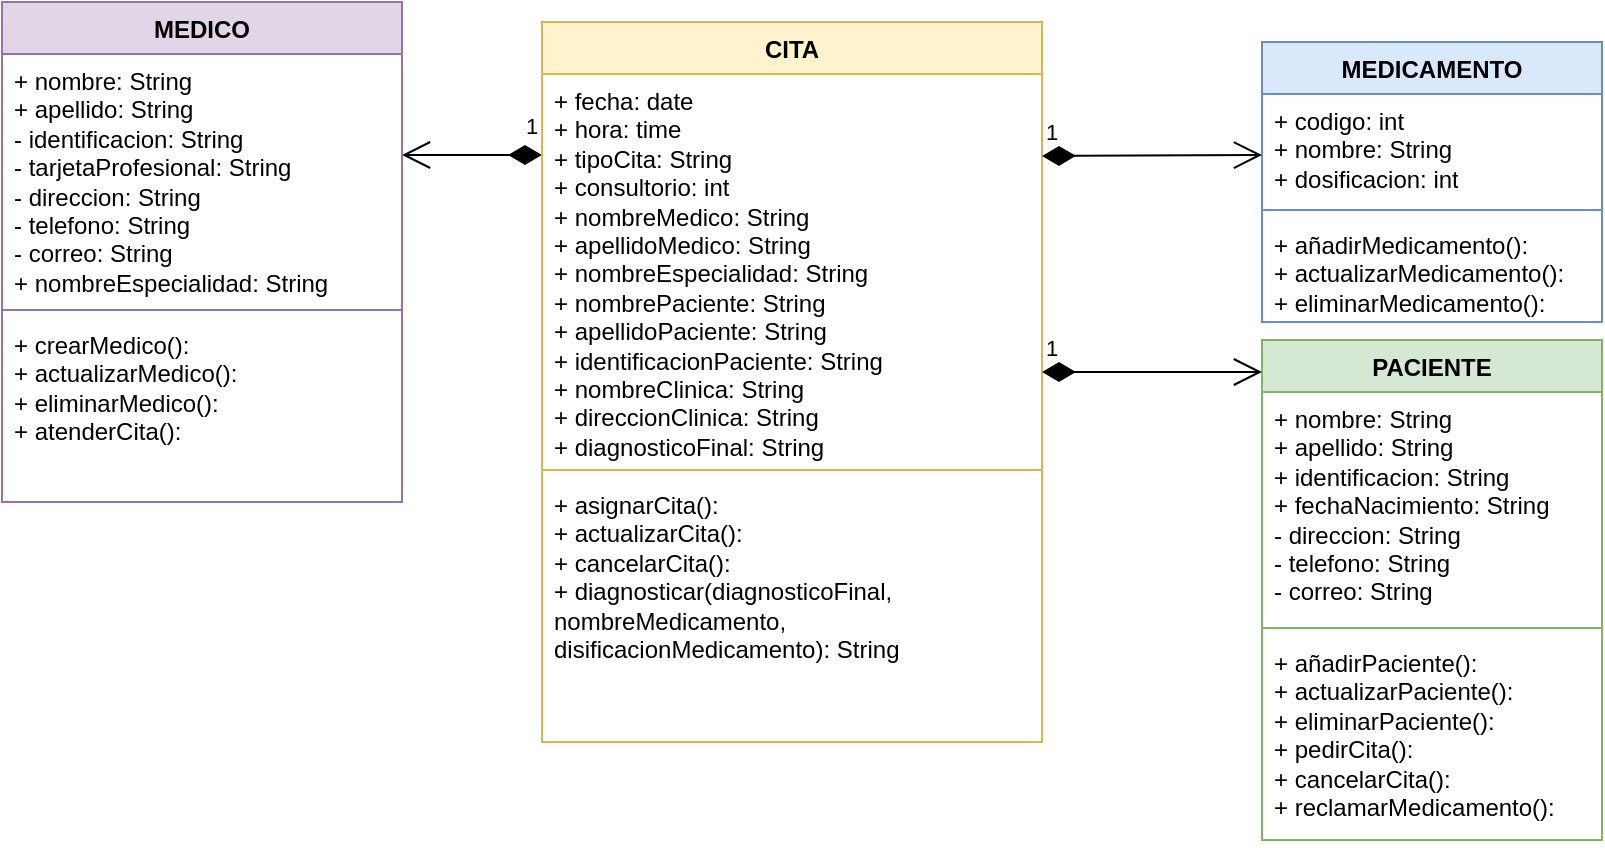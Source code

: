 <mxfile version="21.1.0" type="device">
  <diagram name="Page-1" id="rUM1KzGcoIrKLU92fKgH">
    <mxGraphModel dx="779" dy="469" grid="1" gridSize="10" guides="1" tooltips="1" connect="1" arrows="1" fold="1" page="1" pageScale="1" pageWidth="850" pageHeight="1100" math="0" shadow="0">
      <root>
        <mxCell id="0" />
        <mxCell id="1" parent="0" />
        <mxCell id="ovxph0Hd6WjCHWHg-F0J-5" value="1" style="endArrow=open;html=1;endSize=12;startArrow=diamondThin;startSize=14;startFill=1;edgeStyle=orthogonalEdgeStyle;align=left;verticalAlign=bottom;rounded=0;" parent="1" edge="1">
          <mxGeometry x="-0.714" y="-6" relative="1" as="geometry">
            <mxPoint x="310" y="106.5" as="sourcePoint" />
            <mxPoint x="240" y="106.5" as="targetPoint" />
            <Array as="points">
              <mxPoint x="300" y="107" />
              <mxPoint x="300" y="107" />
            </Array>
            <mxPoint as="offset" />
          </mxGeometry>
        </mxCell>
        <mxCell id="rFPUo0DRlHLkIwz0f6Dp-1" value="MEDICO" style="swimlane;fontStyle=1;align=center;verticalAlign=top;childLayout=stackLayout;horizontal=1;startSize=26;horizontalStack=0;resizeParent=1;resizeParentMax=0;resizeLast=0;collapsible=1;marginBottom=0;whiteSpace=wrap;html=1;fillColor=#e1d5e7;strokeColor=#9673a6;" parent="1" vertex="1">
          <mxGeometry x="40" y="30" width="200" height="250" as="geometry" />
        </mxCell>
        <mxCell id="rFPUo0DRlHLkIwz0f6Dp-2" value="+ nombre: String&lt;br&gt;+ apellido: String&lt;br&gt;- identificacion: String&lt;br&gt;- tarjetaProfesional: String&lt;br&gt;- direccion: String&lt;br&gt;- telefono: String&lt;br&gt;- correo: String&lt;br&gt;+ nombreEspecialidad: String" style="text;strokeColor=none;fillColor=none;align=left;verticalAlign=top;spacingLeft=4;spacingRight=4;overflow=hidden;rotatable=0;points=[[0,0.5],[1,0.5]];portConstraint=eastwest;whiteSpace=wrap;html=1;" parent="rFPUo0DRlHLkIwz0f6Dp-1" vertex="1">
          <mxGeometry y="26" width="200" height="124" as="geometry" />
        </mxCell>
        <mxCell id="rFPUo0DRlHLkIwz0f6Dp-3" value="" style="line;strokeWidth=1;fillColor=none;align=left;verticalAlign=middle;spacingTop=-1;spacingLeft=3;spacingRight=3;rotatable=0;labelPosition=right;points=[];portConstraint=eastwest;strokeColor=inherit;" parent="rFPUo0DRlHLkIwz0f6Dp-1" vertex="1">
          <mxGeometry y="150" width="200" height="8" as="geometry" />
        </mxCell>
        <mxCell id="rFPUo0DRlHLkIwz0f6Dp-4" value="+ crearMedico():&lt;br&gt;+ actualizarMedico():&lt;br&gt;+ eliminarMedico():&lt;br&gt;+ atenderCita():" style="text;strokeColor=none;fillColor=none;align=left;verticalAlign=top;spacingLeft=4;spacingRight=4;overflow=hidden;rotatable=0;points=[[0,0.5],[1,0.5]];portConstraint=eastwest;whiteSpace=wrap;html=1;" parent="rFPUo0DRlHLkIwz0f6Dp-1" vertex="1">
          <mxGeometry y="158" width="200" height="92" as="geometry" />
        </mxCell>
        <mxCell id="rFPUo0DRlHLkIwz0f6Dp-5" value="CITA" style="swimlane;fontStyle=1;align=center;verticalAlign=top;childLayout=stackLayout;horizontal=1;startSize=26;horizontalStack=0;resizeParent=1;resizeParentMax=0;resizeLast=0;collapsible=1;marginBottom=0;whiteSpace=wrap;html=1;fillColor=#fff2cc;strokeColor=#d6b656;" parent="1" vertex="1">
          <mxGeometry x="310" y="40" width="250" height="360" as="geometry" />
        </mxCell>
        <mxCell id="rFPUo0DRlHLkIwz0f6Dp-6" value="+ fecha: date&lt;br&gt;+ hora: time&lt;br&gt;+ tipoCita: String&lt;br&gt;+ consultorio: int&lt;br&gt;+ nombreMedico: String&lt;br&gt;+ apellidoMedico: String&lt;br&gt;+ nombreEspecialidad: String&lt;br&gt;+ nombrePaciente: String&lt;br&gt;+ apellidoPaciente: String&lt;br&gt;+ identificacionPaciente: String&lt;br&gt;+ nombreClinica: String&lt;br&gt;+ direccionClinica: String&lt;br&gt;+ diagnosticoFinal: String" style="text;strokeColor=none;fillColor=none;align=left;verticalAlign=top;spacingLeft=4;spacingRight=4;overflow=hidden;rotatable=0;points=[[0,0.5],[1,0.5]];portConstraint=eastwest;whiteSpace=wrap;html=1;" parent="rFPUo0DRlHLkIwz0f6Dp-5" vertex="1">
          <mxGeometry y="26" width="250" height="194" as="geometry" />
        </mxCell>
        <mxCell id="rFPUo0DRlHLkIwz0f6Dp-7" value="" style="line;strokeWidth=1;fillColor=none;align=left;verticalAlign=middle;spacingTop=-1;spacingLeft=3;spacingRight=3;rotatable=0;labelPosition=right;points=[];portConstraint=eastwest;strokeColor=inherit;" parent="rFPUo0DRlHLkIwz0f6Dp-5" vertex="1">
          <mxGeometry y="220" width="250" height="8" as="geometry" />
        </mxCell>
        <mxCell id="rFPUo0DRlHLkIwz0f6Dp-8" value="+ asignarCita():&lt;br&gt;+ actualizarCita():&lt;br&gt;+ cancelarCita():&lt;br&gt;+ diagnosticar(diagnosticoFinal,&lt;br&gt;nombreMedicamento,&lt;br&gt;disificacionMedicamento): String" style="text;strokeColor=none;fillColor=none;align=left;verticalAlign=top;spacingLeft=4;spacingRight=4;overflow=hidden;rotatable=0;points=[[0,0.5],[1,0.5]];portConstraint=eastwest;whiteSpace=wrap;html=1;" parent="rFPUo0DRlHLkIwz0f6Dp-5" vertex="1">
          <mxGeometry y="228" width="250" height="132" as="geometry" />
        </mxCell>
        <mxCell id="rFPUo0DRlHLkIwz0f6Dp-9" value="PACIENTE" style="swimlane;fontStyle=1;align=center;verticalAlign=top;childLayout=stackLayout;horizontal=1;startSize=26;horizontalStack=0;resizeParent=1;resizeParentMax=0;resizeLast=0;collapsible=1;marginBottom=0;whiteSpace=wrap;html=1;fillColor=#d5e8d4;strokeColor=#82b366;" parent="1" vertex="1">
          <mxGeometry x="670" y="199" width="170" height="250" as="geometry" />
        </mxCell>
        <mxCell id="rFPUo0DRlHLkIwz0f6Dp-10" value="+ nombre: String&lt;br&gt;+ apellido: String&lt;br&gt;+ identificacion: String&lt;br&gt;+ fechaNacimiento: String&lt;br&gt;- direccion: String&lt;br&gt;- telefono: String&lt;br&gt;- correo: String" style="text;strokeColor=none;fillColor=none;align=left;verticalAlign=top;spacingLeft=4;spacingRight=4;overflow=hidden;rotatable=0;points=[[0,0.5],[1,0.5]];portConstraint=eastwest;whiteSpace=wrap;html=1;" parent="rFPUo0DRlHLkIwz0f6Dp-9" vertex="1">
          <mxGeometry y="26" width="170" height="114" as="geometry" />
        </mxCell>
        <mxCell id="rFPUo0DRlHLkIwz0f6Dp-11" value="" style="line;strokeWidth=1;fillColor=none;align=left;verticalAlign=middle;spacingTop=-1;spacingLeft=3;spacingRight=3;rotatable=0;labelPosition=right;points=[];portConstraint=eastwest;strokeColor=inherit;" parent="rFPUo0DRlHLkIwz0f6Dp-9" vertex="1">
          <mxGeometry y="140" width="170" height="8" as="geometry" />
        </mxCell>
        <mxCell id="rFPUo0DRlHLkIwz0f6Dp-12" value="+ añadirPaciente():&lt;br&gt;+ actualizarPaciente():&lt;br&gt;+ eliminarPaciente():&lt;br&gt;+ pedirCita():&lt;br&gt;+ cancelarCita():&lt;br&gt;+ reclamarMedicamento():" style="text;strokeColor=none;fillColor=none;align=left;verticalAlign=top;spacingLeft=4;spacingRight=4;overflow=hidden;rotatable=0;points=[[0,0.5],[1,0.5]];portConstraint=eastwest;whiteSpace=wrap;html=1;" parent="rFPUo0DRlHLkIwz0f6Dp-9" vertex="1">
          <mxGeometry y="148" width="170" height="102" as="geometry" />
        </mxCell>
        <mxCell id="rFPUo0DRlHLkIwz0f6Dp-21" value="MEDICAMENTO" style="swimlane;fontStyle=1;align=center;verticalAlign=top;childLayout=stackLayout;horizontal=1;startSize=26;horizontalStack=0;resizeParent=1;resizeParentMax=0;resizeLast=0;collapsible=1;marginBottom=0;whiteSpace=wrap;html=1;fillColor=#dae8fc;strokeColor=#6c8ebf;" parent="1" vertex="1">
          <mxGeometry x="670" y="50" width="170" height="140" as="geometry" />
        </mxCell>
        <mxCell id="rFPUo0DRlHLkIwz0f6Dp-22" value="+ codigo: int&lt;br&gt;+ nombre: String&lt;br&gt;+ dosificacion: int" style="text;strokeColor=none;fillColor=none;align=left;verticalAlign=top;spacingLeft=4;spacingRight=4;overflow=hidden;rotatable=0;points=[[0,0.5],[1,0.5]];portConstraint=eastwest;whiteSpace=wrap;html=1;" parent="rFPUo0DRlHLkIwz0f6Dp-21" vertex="1">
          <mxGeometry y="26" width="170" height="54" as="geometry" />
        </mxCell>
        <mxCell id="rFPUo0DRlHLkIwz0f6Dp-23" value="" style="line;strokeWidth=1;fillColor=none;align=left;verticalAlign=middle;spacingTop=-1;spacingLeft=3;spacingRight=3;rotatable=0;labelPosition=right;points=[];portConstraint=eastwest;strokeColor=inherit;" parent="rFPUo0DRlHLkIwz0f6Dp-21" vertex="1">
          <mxGeometry y="80" width="170" height="8" as="geometry" />
        </mxCell>
        <mxCell id="rFPUo0DRlHLkIwz0f6Dp-24" value="+ añadirMedicamento():&lt;br&gt;+ actualizarMedicamento():&lt;br&gt;+ eliminarMedicamento():" style="text;strokeColor=none;fillColor=none;align=left;verticalAlign=top;spacingLeft=4;spacingRight=4;overflow=hidden;rotatable=0;points=[[0,0.5],[1,0.5]];portConstraint=eastwest;whiteSpace=wrap;html=1;" parent="rFPUo0DRlHLkIwz0f6Dp-21" vertex="1">
          <mxGeometry y="88" width="170" height="52" as="geometry" />
        </mxCell>
        <mxCell id="ovxph0Hd6WjCHWHg-F0J-1" value="1" style="endArrow=open;html=1;endSize=12;startArrow=diamondThin;startSize=14;startFill=1;edgeStyle=orthogonalEdgeStyle;align=left;verticalAlign=bottom;rounded=0;" parent="1" edge="1">
          <mxGeometry x="-1" y="3" relative="1" as="geometry">
            <mxPoint x="560" y="107" as="sourcePoint" />
            <mxPoint x="670" y="106.5" as="targetPoint" />
            <Array as="points">
              <mxPoint x="670" y="107" />
            </Array>
          </mxGeometry>
        </mxCell>
        <mxCell id="ovxph0Hd6WjCHWHg-F0J-2" value="1" style="endArrow=open;html=1;endSize=12;startArrow=diamondThin;startSize=14;startFill=1;edgeStyle=orthogonalEdgeStyle;align=left;verticalAlign=bottom;rounded=0;" parent="1" edge="1">
          <mxGeometry x="-1" y="3" relative="1" as="geometry">
            <mxPoint x="560" y="215" as="sourcePoint" />
            <mxPoint x="670" y="215" as="targetPoint" />
            <Array as="points">
              <mxPoint x="620" y="215" />
              <mxPoint x="620" y="215" />
            </Array>
          </mxGeometry>
        </mxCell>
      </root>
    </mxGraphModel>
  </diagram>
</mxfile>
